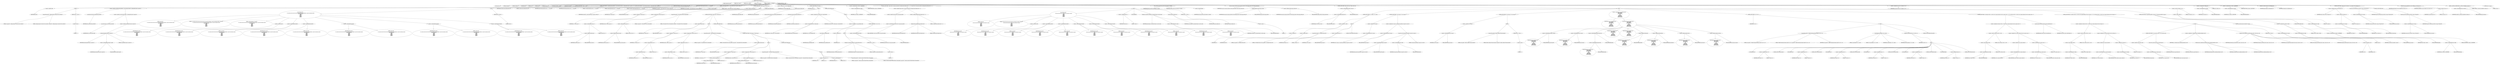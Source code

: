 digraph hostapd_notif_assoc {  
"1000110" [label = "(METHOD,hostapd_notif_assoc)" ]
"1000111" [label = "(PARAM,hostapd_data *hapd)" ]
"1000112" [label = "(PARAM,const u8 *addr)" ]
"1000113" [label = "(PARAM,const u8 *req_ies)" ]
"1000114" [label = "(PARAM,size_t req_ies_len)" ]
"1000115" [label = "(PARAM,int reassoc)" ]
"1000116" [label = "(BLOCK,,)" ]
"1000117" [label = "(LOCAL,reason: u16)" ]
"1000118" [label = "(LOCAL,sta: sta_info *)" ]
"1000119" [label = "(LOCAL,ie: const u8 *)" ]
"1000120" [label = "(LOCAL,ielen: int)" ]
"1000121" [label = "(LOCAL,p: u8 *)" ]
"1000122" [label = "(LOCAL,res: int)" ]
"1000123" [label = "(LOCAL,new_assoc: int)" ]
"1000124" [label = "(LOCAL,elems: ieee802_11_elems)" ]
"1000125" [label = "(LOCAL,buf: u8 [ 1064 ])" ]
"1000126" [label = "(CONTROL_STRUCTURE,if ( !addr ),if ( !addr ))" ]
"1000127" [label = "(<operator>.logicalNot,!addr)" ]
"1000128" [label = "(IDENTIFIER,addr,!addr)" ]
"1000129" [label = "(BLOCK,,)" ]
"1000130" [label = "(wpa_printf,wpa_printf(2, \"hostapd_notif_assoc: Skip event with no address\"))" ]
"1000131" [label = "(LITERAL,2,wpa_printf(2, \"hostapd_notif_assoc: Skip event with no address\"))" ]
"1000132" [label = "(LITERAL,\"hostapd_notif_assoc: Skip event with no address\",wpa_printf(2, \"hostapd_notif_assoc: Skip event with no address\"))" ]
"1000133" [label = "(RETURN,return -1;,return -1;)" ]
"1000134" [label = "(<operator>.minus,-1)" ]
"1000135" [label = "(LITERAL,1,-1)" ]
"1000136" [label = "(CONTROL_STRUCTURE,if ( is_multicast_ether_addr(addr) || is_zero_ether_addr_0(addr) || !memcmp(addr, hapd->own_addr, 6u) ),if ( is_multicast_ether_addr(addr) || is_zero_ether_addr_0(addr) || !memcmp(addr, hapd->own_addr, 6u) ))" ]
"1000137" [label = "(<operator>.logicalOr,is_multicast_ether_addr(addr) || is_zero_ether_addr_0(addr) || !memcmp(addr, hapd->own_addr, 6u))" ]
"1000138" [label = "(is_multicast_ether_addr,is_multicast_ether_addr(addr))" ]
"1000139" [label = "(IDENTIFIER,addr,is_multicast_ether_addr(addr))" ]
"1000140" [label = "(<operator>.logicalOr,is_zero_ether_addr_0(addr) || !memcmp(addr, hapd->own_addr, 6u))" ]
"1000141" [label = "(is_zero_ether_addr_0,is_zero_ether_addr_0(addr))" ]
"1000142" [label = "(IDENTIFIER,addr,is_zero_ether_addr_0(addr))" ]
"1000143" [label = "(<operator>.logicalNot,!memcmp(addr, hapd->own_addr, 6u))" ]
"1000144" [label = "(memcmp,memcmp(addr, hapd->own_addr, 6u))" ]
"1000145" [label = "(IDENTIFIER,addr,memcmp(addr, hapd->own_addr, 6u))" ]
"1000146" [label = "(<operator>.indirectFieldAccess,hapd->own_addr)" ]
"1000147" [label = "(IDENTIFIER,hapd,memcmp(addr, hapd->own_addr, 6u))" ]
"1000148" [label = "(FIELD_IDENTIFIER,own_addr,own_addr)" ]
"1000149" [label = "(LITERAL,6u,memcmp(addr, hapd->own_addr, 6u))" ]
"1000150" [label = "(BLOCK,,)" ]
"1000151" [label = "(wpa_printf,wpa_printf(\n      2,\n      \"%s: Invalid SA=%02x:%02x:%02x:%02x:%02x:%02x in received indication - ignore this indication silently\",\n      \"hostapd_notif_assoc\",\n      *addr,\n      addr[1],\n      addr[2],\n      addr[3],\n      addr[4],\n      addr[5]))" ]
"1000152" [label = "(LITERAL,2,wpa_printf(\n      2,\n      \"%s: Invalid SA=%02x:%02x:%02x:%02x:%02x:%02x in received indication - ignore this indication silently\",\n      \"hostapd_notif_assoc\",\n      *addr,\n      addr[1],\n      addr[2],\n      addr[3],\n      addr[4],\n      addr[5]))" ]
"1000153" [label = "(LITERAL,\"%s: Invalid SA=%02x:%02x:%02x:%02x:%02x:%02x in received indication - ignore this indication silently\",wpa_printf(\n      2,\n      \"%s: Invalid SA=%02x:%02x:%02x:%02x:%02x:%02x in received indication - ignore this indication silently\",\n      \"hostapd_notif_assoc\",\n      *addr,\n      addr[1],\n      addr[2],\n      addr[3],\n      addr[4],\n      addr[5]))" ]
"1000154" [label = "(LITERAL,\"hostapd_notif_assoc\",wpa_printf(\n      2,\n      \"%s: Invalid SA=%02x:%02x:%02x:%02x:%02x:%02x in received indication - ignore this indication silently\",\n      \"hostapd_notif_assoc\",\n      *addr,\n      addr[1],\n      addr[2],\n      addr[3],\n      addr[4],\n      addr[5]))" ]
"1000155" [label = "(<operator>.indirection,*addr)" ]
"1000156" [label = "(IDENTIFIER,addr,wpa_printf(\n      2,\n      \"%s: Invalid SA=%02x:%02x:%02x:%02x:%02x:%02x in received indication - ignore this indication silently\",\n      \"hostapd_notif_assoc\",\n      *addr,\n      addr[1],\n      addr[2],\n      addr[3],\n      addr[4],\n      addr[5]))" ]
"1000157" [label = "(<operator>.indirectIndexAccess,addr[1])" ]
"1000158" [label = "(IDENTIFIER,addr,wpa_printf(\n      2,\n      \"%s: Invalid SA=%02x:%02x:%02x:%02x:%02x:%02x in received indication - ignore this indication silently\",\n      \"hostapd_notif_assoc\",\n      *addr,\n      addr[1],\n      addr[2],\n      addr[3],\n      addr[4],\n      addr[5]))" ]
"1000159" [label = "(LITERAL,1,wpa_printf(\n      2,\n      \"%s: Invalid SA=%02x:%02x:%02x:%02x:%02x:%02x in received indication - ignore this indication silently\",\n      \"hostapd_notif_assoc\",\n      *addr,\n      addr[1],\n      addr[2],\n      addr[3],\n      addr[4],\n      addr[5]))" ]
"1000160" [label = "(<operator>.indirectIndexAccess,addr[2])" ]
"1000161" [label = "(IDENTIFIER,addr,wpa_printf(\n      2,\n      \"%s: Invalid SA=%02x:%02x:%02x:%02x:%02x:%02x in received indication - ignore this indication silently\",\n      \"hostapd_notif_assoc\",\n      *addr,\n      addr[1],\n      addr[2],\n      addr[3],\n      addr[4],\n      addr[5]))" ]
"1000162" [label = "(LITERAL,2,wpa_printf(\n      2,\n      \"%s: Invalid SA=%02x:%02x:%02x:%02x:%02x:%02x in received indication - ignore this indication silently\",\n      \"hostapd_notif_assoc\",\n      *addr,\n      addr[1],\n      addr[2],\n      addr[3],\n      addr[4],\n      addr[5]))" ]
"1000163" [label = "(<operator>.indirectIndexAccess,addr[3])" ]
"1000164" [label = "(IDENTIFIER,addr,wpa_printf(\n      2,\n      \"%s: Invalid SA=%02x:%02x:%02x:%02x:%02x:%02x in received indication - ignore this indication silently\",\n      \"hostapd_notif_assoc\",\n      *addr,\n      addr[1],\n      addr[2],\n      addr[3],\n      addr[4],\n      addr[5]))" ]
"1000165" [label = "(LITERAL,3,wpa_printf(\n      2,\n      \"%s: Invalid SA=%02x:%02x:%02x:%02x:%02x:%02x in received indication - ignore this indication silently\",\n      \"hostapd_notif_assoc\",\n      *addr,\n      addr[1],\n      addr[2],\n      addr[3],\n      addr[4],\n      addr[5]))" ]
"1000166" [label = "(<operator>.indirectIndexAccess,addr[4])" ]
"1000167" [label = "(IDENTIFIER,addr,wpa_printf(\n      2,\n      \"%s: Invalid SA=%02x:%02x:%02x:%02x:%02x:%02x in received indication - ignore this indication silently\",\n      \"hostapd_notif_assoc\",\n      *addr,\n      addr[1],\n      addr[2],\n      addr[3],\n      addr[4],\n      addr[5]))" ]
"1000168" [label = "(LITERAL,4,wpa_printf(\n      2,\n      \"%s: Invalid SA=%02x:%02x:%02x:%02x:%02x:%02x in received indication - ignore this indication silently\",\n      \"hostapd_notif_assoc\",\n      *addr,\n      addr[1],\n      addr[2],\n      addr[3],\n      addr[4],\n      addr[5]))" ]
"1000169" [label = "(<operator>.indirectIndexAccess,addr[5])" ]
"1000170" [label = "(IDENTIFIER,addr,wpa_printf(\n      2,\n      \"%s: Invalid SA=%02x:%02x:%02x:%02x:%02x:%02x in received indication - ignore this indication silently\",\n      \"hostapd_notif_assoc\",\n      *addr,\n      addr[1],\n      addr[2],\n      addr[3],\n      addr[4],\n      addr[5]))" ]
"1000171" [label = "(LITERAL,5,wpa_printf(\n      2,\n      \"%s: Invalid SA=%02x:%02x:%02x:%02x:%02x:%02x in received indication - ignore this indication silently\",\n      \"hostapd_notif_assoc\",\n      *addr,\n      addr[1],\n      addr[2],\n      addr[3],\n      addr[4],\n      addr[5]))" ]
"1000172" [label = "(RETURN,return 0;,return 0;)" ]
"1000173" [label = "(LITERAL,0,return 0;)" ]
"1000174" [label = "(random_add_randomness,random_add_randomness(addr, 6u))" ]
"1000175" [label = "(IDENTIFIER,addr,random_add_randomness(addr, 6u))" ]
"1000176" [label = "(LITERAL,6u,random_add_randomness(addr, 6u))" ]
"1000177" [label = "(hostapd_logger,hostapd_logger(hapd, addr, 1u, 2, \"associated\"))" ]
"1000178" [label = "(IDENTIFIER,hapd,hostapd_logger(hapd, addr, 1u, 2, \"associated\"))" ]
"1000179" [label = "(IDENTIFIER,addr,hostapd_logger(hapd, addr, 1u, 2, \"associated\"))" ]
"1000180" [label = "(LITERAL,1u,hostapd_logger(hapd, addr, 1u, 2, \"associated\"))" ]
"1000181" [label = "(LITERAL,2,hostapd_logger(hapd, addr, 1u, 2, \"associated\"))" ]
"1000182" [label = "(LITERAL,\"associated\",hostapd_logger(hapd, addr, 1u, 2, \"associated\"))" ]
"1000183" [label = "(ieee802_11_parse_elems,ieee802_11_parse_elems(req_ies, req_ies_len, &elems, 0))" ]
"1000184" [label = "(IDENTIFIER,req_ies,ieee802_11_parse_elems(req_ies, req_ies_len, &elems, 0))" ]
"1000185" [label = "(IDENTIFIER,req_ies_len,ieee802_11_parse_elems(req_ies, req_ies_len, &elems, 0))" ]
"1000186" [label = "(<operator>.addressOf,&elems)" ]
"1000187" [label = "(IDENTIFIER,elems,ieee802_11_parse_elems(req_ies, req_ies_len, &elems, 0))" ]
"1000188" [label = "(LITERAL,0,ieee802_11_parse_elems(req_ies, req_ies_len, &elems, 0))" ]
"1000189" [label = "(CONTROL_STRUCTURE,if ( elems.wps_ie ),if ( elems.wps_ie ))" ]
"1000190" [label = "(<operator>.fieldAccess,elems.wps_ie)" ]
"1000191" [label = "(IDENTIFIER,elems,if ( elems.wps_ie ))" ]
"1000192" [label = "(FIELD_IDENTIFIER,wps_ie,wps_ie)" ]
"1000193" [label = "(BLOCK,,)" ]
"1000194" [label = "(<operator>.assignment,ie = elems.wps_ie - 2)" ]
"1000195" [label = "(IDENTIFIER,ie,ie = elems.wps_ie - 2)" ]
"1000196" [label = "(<operator>.subtraction,elems.wps_ie - 2)" ]
"1000197" [label = "(<operator>.fieldAccess,elems.wps_ie)" ]
"1000198" [label = "(IDENTIFIER,elems,elems.wps_ie - 2)" ]
"1000199" [label = "(FIELD_IDENTIFIER,wps_ie,wps_ie)" ]
"1000200" [label = "(LITERAL,2,elems.wps_ie - 2)" ]
"1000201" [label = "(<operator>.assignment,ielen = elems.wps_ie_len + 2)" ]
"1000202" [label = "(IDENTIFIER,ielen,ielen = elems.wps_ie_len + 2)" ]
"1000203" [label = "(<operator>.addition,elems.wps_ie_len + 2)" ]
"1000204" [label = "(<operator>.fieldAccess,elems.wps_ie_len)" ]
"1000205" [label = "(IDENTIFIER,elems,elems.wps_ie_len + 2)" ]
"1000206" [label = "(FIELD_IDENTIFIER,wps_ie_len,wps_ie_len)" ]
"1000207" [label = "(LITERAL,2,elems.wps_ie_len + 2)" ]
"1000208" [label = "(wpa_printf,wpa_printf(2, \"STA included WPS IE in (Re)AssocReq\"))" ]
"1000209" [label = "(LITERAL,2,wpa_printf(2, \"STA included WPS IE in (Re)AssocReq\"))" ]
"1000210" [label = "(LITERAL,\"STA included WPS IE in (Re)AssocReq\",wpa_printf(2, \"STA included WPS IE in (Re)AssocReq\"))" ]
"1000211" [label = "(CONTROL_STRUCTURE,else,else)" ]
"1000212" [label = "(CONTROL_STRUCTURE,if ( elems.rsn_ie ),if ( elems.rsn_ie ))" ]
"1000213" [label = "(<operator>.fieldAccess,elems.rsn_ie)" ]
"1000214" [label = "(IDENTIFIER,elems,if ( elems.rsn_ie ))" ]
"1000215" [label = "(FIELD_IDENTIFIER,rsn_ie,rsn_ie)" ]
"1000216" [label = "(BLOCK,,)" ]
"1000217" [label = "(<operator>.assignment,ie = elems.rsn_ie - 2)" ]
"1000218" [label = "(IDENTIFIER,ie,ie = elems.rsn_ie - 2)" ]
"1000219" [label = "(<operator>.subtraction,elems.rsn_ie - 2)" ]
"1000220" [label = "(<operator>.fieldAccess,elems.rsn_ie)" ]
"1000221" [label = "(IDENTIFIER,elems,elems.rsn_ie - 2)" ]
"1000222" [label = "(FIELD_IDENTIFIER,rsn_ie,rsn_ie)" ]
"1000223" [label = "(LITERAL,2,elems.rsn_ie - 2)" ]
"1000224" [label = "(<operator>.assignment,ielen = elems.rsn_ie_len + 2)" ]
"1000225" [label = "(IDENTIFIER,ielen,ielen = elems.rsn_ie_len + 2)" ]
"1000226" [label = "(<operator>.addition,elems.rsn_ie_len + 2)" ]
"1000227" [label = "(<operator>.fieldAccess,elems.rsn_ie_len)" ]
"1000228" [label = "(IDENTIFIER,elems,elems.rsn_ie_len + 2)" ]
"1000229" [label = "(FIELD_IDENTIFIER,rsn_ie_len,rsn_ie_len)" ]
"1000230" [label = "(LITERAL,2,elems.rsn_ie_len + 2)" ]
"1000231" [label = "(wpa_printf,wpa_printf(2, \"STA included RSN IE in (Re)AssocReq\"))" ]
"1000232" [label = "(LITERAL,2,wpa_printf(2, \"STA included RSN IE in (Re)AssocReq\"))" ]
"1000233" [label = "(LITERAL,\"STA included RSN IE in (Re)AssocReq\",wpa_printf(2, \"STA included RSN IE in (Re)AssocReq\"))" ]
"1000234" [label = "(CONTROL_STRUCTURE,else,else)" ]
"1000235" [label = "(CONTROL_STRUCTURE,if ( elems.wpa_ie ),if ( elems.wpa_ie ))" ]
"1000236" [label = "(<operator>.fieldAccess,elems.wpa_ie)" ]
"1000237" [label = "(IDENTIFIER,elems,if ( elems.wpa_ie ))" ]
"1000238" [label = "(FIELD_IDENTIFIER,wpa_ie,wpa_ie)" ]
"1000239" [label = "(BLOCK,,)" ]
"1000240" [label = "(<operator>.assignment,ie = elems.wpa_ie - 2)" ]
"1000241" [label = "(IDENTIFIER,ie,ie = elems.wpa_ie - 2)" ]
"1000242" [label = "(<operator>.subtraction,elems.wpa_ie - 2)" ]
"1000243" [label = "(<operator>.fieldAccess,elems.wpa_ie)" ]
"1000244" [label = "(IDENTIFIER,elems,elems.wpa_ie - 2)" ]
"1000245" [label = "(FIELD_IDENTIFIER,wpa_ie,wpa_ie)" ]
"1000246" [label = "(LITERAL,2,elems.wpa_ie - 2)" ]
"1000247" [label = "(<operator>.assignment,ielen = elems.wpa_ie_len + 2)" ]
"1000248" [label = "(IDENTIFIER,ielen,ielen = elems.wpa_ie_len + 2)" ]
"1000249" [label = "(<operator>.addition,elems.wpa_ie_len + 2)" ]
"1000250" [label = "(<operator>.fieldAccess,elems.wpa_ie_len)" ]
"1000251" [label = "(IDENTIFIER,elems,elems.wpa_ie_len + 2)" ]
"1000252" [label = "(FIELD_IDENTIFIER,wpa_ie_len,wpa_ie_len)" ]
"1000253" [label = "(LITERAL,2,elems.wpa_ie_len + 2)" ]
"1000254" [label = "(wpa_printf,wpa_printf(2, \"STA included WPA IE in (Re)AssocReq\"))" ]
"1000255" [label = "(LITERAL,2,wpa_printf(2, \"STA included WPA IE in (Re)AssocReq\"))" ]
"1000256" [label = "(LITERAL,\"STA included WPA IE in (Re)AssocReq\",wpa_printf(2, \"STA included WPA IE in (Re)AssocReq\"))" ]
"1000257" [label = "(CONTROL_STRUCTURE,else,else)" ]
"1000258" [label = "(BLOCK,,)" ]
"1000259" [label = "(<operator>.assignment,ie = 0)" ]
"1000260" [label = "(IDENTIFIER,ie,ie = 0)" ]
"1000261" [label = "(LITERAL,0,ie = 0)" ]
"1000262" [label = "(<operator>.assignment,ielen = 0)" ]
"1000263" [label = "(IDENTIFIER,ielen,ielen = 0)" ]
"1000264" [label = "(LITERAL,0,ielen = 0)" ]
"1000265" [label = "(wpa_printf,wpa_printf(2, \"STA did not include WPS/RSN/WPA IE in (Re)AssocReq\"))" ]
"1000266" [label = "(LITERAL,2,wpa_printf(2, \"STA did not include WPS/RSN/WPA IE in (Re)AssocReq\"))" ]
"1000267" [label = "(LITERAL,\"STA did not include WPS/RSN/WPA IE in (Re)AssocReq\",wpa_printf(2, \"STA did not include WPS/RSN/WPA IE in (Re)AssocReq\"))" ]
"1000268" [label = "(<operator>.assignment,sta = ap_get_sta(hapd, addr))" ]
"1000269" [label = "(IDENTIFIER,sta,sta = ap_get_sta(hapd, addr))" ]
"1000270" [label = "(ap_get_sta,ap_get_sta(hapd, addr))" ]
"1000271" [label = "(IDENTIFIER,hapd,ap_get_sta(hapd, addr))" ]
"1000272" [label = "(IDENTIFIER,addr,ap_get_sta(hapd, addr))" ]
"1000273" [label = "(CONTROL_STRUCTURE,if ( sta ),if ( sta ))" ]
"1000274" [label = "(IDENTIFIER,sta,if ( sta ))" ]
"1000275" [label = "(BLOCK,,)" ]
"1000276" [label = "(ap_sta_no_session_timeout,ap_sta_no_session_timeout(hapd, sta))" ]
"1000277" [label = "(IDENTIFIER,hapd,ap_sta_no_session_timeout(hapd, sta))" ]
"1000278" [label = "(IDENTIFIER,sta,ap_sta_no_session_timeout(hapd, sta))" ]
"1000279" [label = "(accounting_sta_stop,accounting_sta_stop(hapd, sta))" ]
"1000280" [label = "(IDENTIFIER,hapd,accounting_sta_stop(hapd, sta))" ]
"1000281" [label = "(IDENTIFIER,sta,accounting_sta_stop(hapd, sta))" ]
"1000282" [label = "(<operator>.assignment,sta->timeout_next = STA_NULLFUNC)" ]
"1000283" [label = "(<operator>.indirectFieldAccess,sta->timeout_next)" ]
"1000284" [label = "(IDENTIFIER,sta,sta->timeout_next = STA_NULLFUNC)" ]
"1000285" [label = "(FIELD_IDENTIFIER,timeout_next,timeout_next)" ]
"1000286" [label = "(IDENTIFIER,STA_NULLFUNC,sta->timeout_next = STA_NULLFUNC)" ]
"1000287" [label = "(CONTROL_STRUCTURE,else,else)" ]
"1000288" [label = "(BLOCK,,)" ]
"1000289" [label = "(<operator>.assignment,sta = ap_sta_add(hapd, addr))" ]
"1000290" [label = "(IDENTIFIER,sta,sta = ap_sta_add(hapd, addr))" ]
"1000291" [label = "(ap_sta_add,ap_sta_add(hapd, addr))" ]
"1000292" [label = "(IDENTIFIER,hapd,ap_sta_add(hapd, addr))" ]
"1000293" [label = "(IDENTIFIER,addr,ap_sta_add(hapd, addr))" ]
"1000294" [label = "(CONTROL_STRUCTURE,if ( !sta ),if ( !sta ))" ]
"1000295" [label = "(<operator>.logicalNot,!sta)" ]
"1000296" [label = "(IDENTIFIER,sta,!sta)" ]
"1000297" [label = "(BLOCK,,)" ]
"1000298" [label = "(hostapd_drv_sta_disassoc,hostapd_drv_sta_disassoc(hapd, addr, 5))" ]
"1000299" [label = "(IDENTIFIER,hapd,hostapd_drv_sta_disassoc(hapd, addr, 5))" ]
"1000300" [label = "(IDENTIFIER,addr,hostapd_drv_sta_disassoc(hapd, addr, 5))" ]
"1000301" [label = "(LITERAL,5,hostapd_drv_sta_disassoc(hapd, addr, 5))" ]
"1000302" [label = "(RETURN,return -1;,return -1;)" ]
"1000303" [label = "(<operator>.minus,-1)" ]
"1000304" [label = "(LITERAL,1,-1)" ]
"1000305" [label = "(<operators>.assignmentAnd,sta->flags &= 0xFFFECFFF)" ]
"1000306" [label = "(<operator>.indirectFieldAccess,sta->flags)" ]
"1000307" [label = "(IDENTIFIER,sta,sta->flags &= 0xFFFECFFF)" ]
"1000308" [label = "(FIELD_IDENTIFIER,flags,flags)" ]
"1000309" [label = "(LITERAL,0xFFFECFFF,sta->flags &= 0xFFFECFFF)" ]
"1000310" [label = "(CONTROL_STRUCTURE,if ( !hapd->iface->drv_max_acl_mac_addrs && hostapd_check_acl(hapd, addr, 0) != 1 ),if ( !hapd->iface->drv_max_acl_mac_addrs && hostapd_check_acl(hapd, addr, 0) != 1 ))" ]
"1000311" [label = "(<operator>.logicalAnd,!hapd->iface->drv_max_acl_mac_addrs && hostapd_check_acl(hapd, addr, 0) != 1)" ]
"1000312" [label = "(<operator>.logicalNot,!hapd->iface->drv_max_acl_mac_addrs)" ]
"1000313" [label = "(<operator>.indirectFieldAccess,hapd->iface->drv_max_acl_mac_addrs)" ]
"1000314" [label = "(<operator>.indirectFieldAccess,hapd->iface)" ]
"1000315" [label = "(IDENTIFIER,hapd,!hapd->iface->drv_max_acl_mac_addrs)" ]
"1000316" [label = "(FIELD_IDENTIFIER,iface,iface)" ]
"1000317" [label = "(FIELD_IDENTIFIER,drv_max_acl_mac_addrs,drv_max_acl_mac_addrs)" ]
"1000318" [label = "(<operator>.notEquals,hostapd_check_acl(hapd, addr, 0) != 1)" ]
"1000319" [label = "(hostapd_check_acl,hostapd_check_acl(hapd, addr, 0))" ]
"1000320" [label = "(IDENTIFIER,hapd,hostapd_check_acl(hapd, addr, 0))" ]
"1000321" [label = "(IDENTIFIER,addr,hostapd_check_acl(hapd, addr, 0))" ]
"1000322" [label = "(LITERAL,0,hostapd_check_acl(hapd, addr, 0))" ]
"1000323" [label = "(LITERAL,1,hostapd_check_acl(hapd, addr, 0) != 1)" ]
"1000324" [label = "(BLOCK,,)" ]
"1000325" [label = "(wpa_printf,wpa_printf(\n      3,\n      \"STA %02x:%02x:%02x:%02x:%02x:%02x not allowed to connect\",\n      *addr,\n      addr[1],\n      addr[2],\n      addr[3],\n      addr[4],\n      addr[5]))" ]
"1000326" [label = "(LITERAL,3,wpa_printf(\n      3,\n      \"STA %02x:%02x:%02x:%02x:%02x:%02x not allowed to connect\",\n      *addr,\n      addr[1],\n      addr[2],\n      addr[3],\n      addr[4],\n      addr[5]))" ]
"1000327" [label = "(LITERAL,\"STA %02x:%02x:%02x:%02x:%02x:%02x not allowed to connect\",wpa_printf(\n      3,\n      \"STA %02x:%02x:%02x:%02x:%02x:%02x not allowed to connect\",\n      *addr,\n      addr[1],\n      addr[2],\n      addr[3],\n      addr[4],\n      addr[5]))" ]
"1000328" [label = "(<operator>.indirection,*addr)" ]
"1000329" [label = "(IDENTIFIER,addr,wpa_printf(\n      3,\n      \"STA %02x:%02x:%02x:%02x:%02x:%02x not allowed to connect\",\n      *addr,\n      addr[1],\n      addr[2],\n      addr[3],\n      addr[4],\n      addr[5]))" ]
"1000330" [label = "(<operator>.indirectIndexAccess,addr[1])" ]
"1000331" [label = "(IDENTIFIER,addr,wpa_printf(\n      3,\n      \"STA %02x:%02x:%02x:%02x:%02x:%02x not allowed to connect\",\n      *addr,\n      addr[1],\n      addr[2],\n      addr[3],\n      addr[4],\n      addr[5]))" ]
"1000332" [label = "(LITERAL,1,wpa_printf(\n      3,\n      \"STA %02x:%02x:%02x:%02x:%02x:%02x not allowed to connect\",\n      *addr,\n      addr[1],\n      addr[2],\n      addr[3],\n      addr[4],\n      addr[5]))" ]
"1000333" [label = "(<operator>.indirectIndexAccess,addr[2])" ]
"1000334" [label = "(IDENTIFIER,addr,wpa_printf(\n      3,\n      \"STA %02x:%02x:%02x:%02x:%02x:%02x not allowed to connect\",\n      *addr,\n      addr[1],\n      addr[2],\n      addr[3],\n      addr[4],\n      addr[5]))" ]
"1000335" [label = "(LITERAL,2,wpa_printf(\n      3,\n      \"STA %02x:%02x:%02x:%02x:%02x:%02x not allowed to connect\",\n      *addr,\n      addr[1],\n      addr[2],\n      addr[3],\n      addr[4],\n      addr[5]))" ]
"1000336" [label = "(<operator>.indirectIndexAccess,addr[3])" ]
"1000337" [label = "(IDENTIFIER,addr,wpa_printf(\n      3,\n      \"STA %02x:%02x:%02x:%02x:%02x:%02x not allowed to connect\",\n      *addr,\n      addr[1],\n      addr[2],\n      addr[3],\n      addr[4],\n      addr[5]))" ]
"1000338" [label = "(LITERAL,3,wpa_printf(\n      3,\n      \"STA %02x:%02x:%02x:%02x:%02x:%02x not allowed to connect\",\n      *addr,\n      addr[1],\n      addr[2],\n      addr[3],\n      addr[4],\n      addr[5]))" ]
"1000339" [label = "(<operator>.indirectIndexAccess,addr[4])" ]
"1000340" [label = "(IDENTIFIER,addr,wpa_printf(\n      3,\n      \"STA %02x:%02x:%02x:%02x:%02x:%02x not allowed to connect\",\n      *addr,\n      addr[1],\n      addr[2],\n      addr[3],\n      addr[4],\n      addr[5]))" ]
"1000341" [label = "(LITERAL,4,wpa_printf(\n      3,\n      \"STA %02x:%02x:%02x:%02x:%02x:%02x not allowed to connect\",\n      *addr,\n      addr[1],\n      addr[2],\n      addr[3],\n      addr[4],\n      addr[5]))" ]
"1000342" [label = "(<operator>.indirectIndexAccess,addr[5])" ]
"1000343" [label = "(IDENTIFIER,addr,wpa_printf(\n      3,\n      \"STA %02x:%02x:%02x:%02x:%02x:%02x not allowed to connect\",\n      *addr,\n      addr[1],\n      addr[2],\n      addr[3],\n      addr[4],\n      addr[5]))" ]
"1000344" [label = "(LITERAL,5,wpa_printf(\n      3,\n      \"STA %02x:%02x:%02x:%02x:%02x:%02x not allowed to connect\",\n      *addr,\n      addr[1],\n      addr[2],\n      addr[3],\n      addr[4],\n      addr[5]))" ]
"1000345" [label = "(<operator>.assignment,reason = 1)" ]
"1000346" [label = "(IDENTIFIER,reason,reason = 1)" ]
"1000347" [label = "(LITERAL,1,reason = 1)" ]
"1000348" [label = "(JUMP_TARGET,fail)" ]
"1000349" [label = "(hostapd_drv_sta_disassoc,hostapd_drv_sta_disassoc(hapd, sta->addr, reason))" ]
"1000350" [label = "(IDENTIFIER,hapd,hostapd_drv_sta_disassoc(hapd, sta->addr, reason))" ]
"1000351" [label = "(<operator>.indirectFieldAccess,sta->addr)" ]
"1000352" [label = "(IDENTIFIER,sta,hostapd_drv_sta_disassoc(hapd, sta->addr, reason))" ]
"1000353" [label = "(FIELD_IDENTIFIER,addr,addr)" ]
"1000354" [label = "(IDENTIFIER,reason,hostapd_drv_sta_disassoc(hapd, sta->addr, reason))" ]
"1000355" [label = "(ap_free_sta,ap_free_sta(hapd, sta))" ]
"1000356" [label = "(IDENTIFIER,hapd,ap_free_sta(hapd, sta))" ]
"1000357" [label = "(IDENTIFIER,sta,ap_free_sta(hapd, sta))" ]
"1000358" [label = "(RETURN,return -1;,return -1;)" ]
"1000359" [label = "(<operator>.minus,-1)" ]
"1000360" [label = "(LITERAL,1,-1)" ]
"1000361" [label = "(mbo_ap_check_sta_assoc,mbo_ap_check_sta_assoc(hapd, sta, &elems))" ]
"1000362" [label = "(IDENTIFIER,hapd,mbo_ap_check_sta_assoc(hapd, sta, &elems))" ]
"1000363" [label = "(IDENTIFIER,sta,mbo_ap_check_sta_assoc(hapd, sta, &elems))" ]
"1000364" [label = "(<operator>.addressOf,&elems)" ]
"1000365" [label = "(IDENTIFIER,elems,mbo_ap_check_sta_assoc(hapd, sta, &elems))" ]
"1000366" [label = "(ap_copy_sta_supp_op_classes,ap_copy_sta_supp_op_classes(sta, elems.supp_op_classes, elems.supp_op_classes_len))" ]
"1000367" [label = "(IDENTIFIER,sta,ap_copy_sta_supp_op_classes(sta, elems.supp_op_classes, elems.supp_op_classes_len))" ]
"1000368" [label = "(<operator>.fieldAccess,elems.supp_op_classes)" ]
"1000369" [label = "(IDENTIFIER,elems,ap_copy_sta_supp_op_classes(sta, elems.supp_op_classes, elems.supp_op_classes_len))" ]
"1000370" [label = "(FIELD_IDENTIFIER,supp_op_classes,supp_op_classes)" ]
"1000371" [label = "(<operator>.fieldAccess,elems.supp_op_classes_len)" ]
"1000372" [label = "(IDENTIFIER,elems,ap_copy_sta_supp_op_classes(sta, elems.supp_op_classes, elems.supp_op_classes_len))" ]
"1000373" [label = "(FIELD_IDENTIFIER,supp_op_classes_len,supp_op_classes_len)" ]
"1000374" [label = "(CONTROL_STRUCTURE,if ( hapd->conf->wpa ),if ( hapd->conf->wpa ))" ]
"1000375" [label = "(<operator>.indirectFieldAccess,hapd->conf->wpa)" ]
"1000376" [label = "(<operator>.indirectFieldAccess,hapd->conf)" ]
"1000377" [label = "(IDENTIFIER,hapd,if ( hapd->conf->wpa ))" ]
"1000378" [label = "(FIELD_IDENTIFIER,conf,conf)" ]
"1000379" [label = "(FIELD_IDENTIFIER,wpa,wpa)" ]
"1000380" [label = "(BLOCK,,)" ]
"1000381" [label = "(CONTROL_STRUCTURE,if ( !ie || !ielen ),if ( !ie || !ielen ))" ]
"1000382" [label = "(<operator>.logicalOr,!ie || !ielen)" ]
"1000383" [label = "(<operator>.logicalNot,!ie)" ]
"1000384" [label = "(IDENTIFIER,ie,!ie)" ]
"1000385" [label = "(<operator>.logicalNot,!ielen)" ]
"1000386" [label = "(IDENTIFIER,ielen,!ielen)" ]
"1000387" [label = "(BLOCK,,)" ]
"1000388" [label = "(wpa_printf,wpa_printf(2, \"No WPA/RSN IE from STA\"))" ]
"1000389" [label = "(LITERAL,2,wpa_printf(2, \"No WPA/RSN IE from STA\"))" ]
"1000390" [label = "(LITERAL,\"No WPA/RSN IE from STA\",wpa_printf(2, \"No WPA/RSN IE from STA\"))" ]
"1000391" [label = "(<operator>.assignment,reason = 13)" ]
"1000392" [label = "(IDENTIFIER,reason,reason = 13)" ]
"1000393" [label = "(LITERAL,13,reason = 13)" ]
"1000394" [label = "(CONTROL_STRUCTURE,goto fail;,goto fail;)" ]
"1000395" [label = "(CONTROL_STRUCTURE,if ( !sta->wpa_sm ),if ( !sta->wpa_sm ))" ]
"1000396" [label = "(<operator>.logicalNot,!sta->wpa_sm)" ]
"1000397" [label = "(<operator>.indirectFieldAccess,sta->wpa_sm)" ]
"1000398" [label = "(IDENTIFIER,sta,!sta->wpa_sm)" ]
"1000399" [label = "(FIELD_IDENTIFIER,wpa_sm,wpa_sm)" ]
"1000400" [label = "(<operator>.assignment,sta->wpa_sm = wpa_auth_sta_init(hapd->wpa_auth, sta->addr, 0))" ]
"1000401" [label = "(<operator>.indirectFieldAccess,sta->wpa_sm)" ]
"1000402" [label = "(IDENTIFIER,sta,sta->wpa_sm = wpa_auth_sta_init(hapd->wpa_auth, sta->addr, 0))" ]
"1000403" [label = "(FIELD_IDENTIFIER,wpa_sm,wpa_sm)" ]
"1000404" [label = "(wpa_auth_sta_init,wpa_auth_sta_init(hapd->wpa_auth, sta->addr, 0))" ]
"1000405" [label = "(<operator>.indirectFieldAccess,hapd->wpa_auth)" ]
"1000406" [label = "(IDENTIFIER,hapd,wpa_auth_sta_init(hapd->wpa_auth, sta->addr, 0))" ]
"1000407" [label = "(FIELD_IDENTIFIER,wpa_auth,wpa_auth)" ]
"1000408" [label = "(<operator>.indirectFieldAccess,sta->addr)" ]
"1000409" [label = "(IDENTIFIER,sta,wpa_auth_sta_init(hapd->wpa_auth, sta->addr, 0))" ]
"1000410" [label = "(FIELD_IDENTIFIER,addr,addr)" ]
"1000411" [label = "(LITERAL,0,wpa_auth_sta_init(hapd->wpa_auth, sta->addr, 0))" ]
"1000412" [label = "(CONTROL_STRUCTURE,if ( !sta->wpa_sm ),if ( !sta->wpa_sm ))" ]
"1000413" [label = "(<operator>.logicalNot,!sta->wpa_sm)" ]
"1000414" [label = "(<operator>.indirectFieldAccess,sta->wpa_sm)" ]
"1000415" [label = "(IDENTIFIER,sta,!sta->wpa_sm)" ]
"1000416" [label = "(FIELD_IDENTIFIER,wpa_sm,wpa_sm)" ]
"1000417" [label = "(BLOCK,,)" ]
"1000418" [label = "(wpa_printf,wpa_printf(5, \"Failed to initialize WPA state machine\"))" ]
"1000419" [label = "(LITERAL,5,wpa_printf(5, \"Failed to initialize WPA state machine\"))" ]
"1000420" [label = "(LITERAL,\"Failed to initialize WPA state machine\",wpa_printf(5, \"Failed to initialize WPA state machine\"))" ]
"1000421" [label = "(RETURN,return -1;,return -1;)" ]
"1000422" [label = "(<operator>.minus,-1)" ]
"1000423" [label = "(LITERAL,1,-1)" ]
"1000424" [label = "(<operator>.assignment,res = wpa_validate_wpa_ie(\n            hapd->wpa_auth,\n            sta->wpa_sm,\n            hapd->iface->freq,\n            ie,\n            ielen,\n            elems.mdie,\n            elems.mdie_len,\n            elems.owe_dh,\n            elems.owe_dh_len))" ]
"1000425" [label = "(IDENTIFIER,res,res = wpa_validate_wpa_ie(\n            hapd->wpa_auth,\n            sta->wpa_sm,\n            hapd->iface->freq,\n            ie,\n            ielen,\n            elems.mdie,\n            elems.mdie_len,\n            elems.owe_dh,\n            elems.owe_dh_len))" ]
"1000426" [label = "(wpa_validate_wpa_ie,wpa_validate_wpa_ie(\n            hapd->wpa_auth,\n            sta->wpa_sm,\n            hapd->iface->freq,\n            ie,\n            ielen,\n            elems.mdie,\n            elems.mdie_len,\n            elems.owe_dh,\n            elems.owe_dh_len))" ]
"1000427" [label = "(<operator>.indirectFieldAccess,hapd->wpa_auth)" ]
"1000428" [label = "(IDENTIFIER,hapd,wpa_validate_wpa_ie(\n            hapd->wpa_auth,\n            sta->wpa_sm,\n            hapd->iface->freq,\n            ie,\n            ielen,\n            elems.mdie,\n            elems.mdie_len,\n            elems.owe_dh,\n            elems.owe_dh_len))" ]
"1000429" [label = "(FIELD_IDENTIFIER,wpa_auth,wpa_auth)" ]
"1000430" [label = "(<operator>.indirectFieldAccess,sta->wpa_sm)" ]
"1000431" [label = "(IDENTIFIER,sta,wpa_validate_wpa_ie(\n            hapd->wpa_auth,\n            sta->wpa_sm,\n            hapd->iface->freq,\n            ie,\n            ielen,\n            elems.mdie,\n            elems.mdie_len,\n            elems.owe_dh,\n            elems.owe_dh_len))" ]
"1000432" [label = "(FIELD_IDENTIFIER,wpa_sm,wpa_sm)" ]
"1000433" [label = "(<operator>.indirectFieldAccess,hapd->iface->freq)" ]
"1000434" [label = "(<operator>.indirectFieldAccess,hapd->iface)" ]
"1000435" [label = "(IDENTIFIER,hapd,wpa_validate_wpa_ie(\n            hapd->wpa_auth,\n            sta->wpa_sm,\n            hapd->iface->freq,\n            ie,\n            ielen,\n            elems.mdie,\n            elems.mdie_len,\n            elems.owe_dh,\n            elems.owe_dh_len))" ]
"1000436" [label = "(FIELD_IDENTIFIER,iface,iface)" ]
"1000437" [label = "(FIELD_IDENTIFIER,freq,freq)" ]
"1000438" [label = "(IDENTIFIER,ie,wpa_validate_wpa_ie(\n            hapd->wpa_auth,\n            sta->wpa_sm,\n            hapd->iface->freq,\n            ie,\n            ielen,\n            elems.mdie,\n            elems.mdie_len,\n            elems.owe_dh,\n            elems.owe_dh_len))" ]
"1000439" [label = "(IDENTIFIER,ielen,wpa_validate_wpa_ie(\n            hapd->wpa_auth,\n            sta->wpa_sm,\n            hapd->iface->freq,\n            ie,\n            ielen,\n            elems.mdie,\n            elems.mdie_len,\n            elems.owe_dh,\n            elems.owe_dh_len))" ]
"1000440" [label = "(<operator>.fieldAccess,elems.mdie)" ]
"1000441" [label = "(IDENTIFIER,elems,wpa_validate_wpa_ie(\n            hapd->wpa_auth,\n            sta->wpa_sm,\n            hapd->iface->freq,\n            ie,\n            ielen,\n            elems.mdie,\n            elems.mdie_len,\n            elems.owe_dh,\n            elems.owe_dh_len))" ]
"1000442" [label = "(FIELD_IDENTIFIER,mdie,mdie)" ]
"1000443" [label = "(<operator>.fieldAccess,elems.mdie_len)" ]
"1000444" [label = "(IDENTIFIER,elems,wpa_validate_wpa_ie(\n            hapd->wpa_auth,\n            sta->wpa_sm,\n            hapd->iface->freq,\n            ie,\n            ielen,\n            elems.mdie,\n            elems.mdie_len,\n            elems.owe_dh,\n            elems.owe_dh_len))" ]
"1000445" [label = "(FIELD_IDENTIFIER,mdie_len,mdie_len)" ]
"1000446" [label = "(<operator>.fieldAccess,elems.owe_dh)" ]
"1000447" [label = "(IDENTIFIER,elems,wpa_validate_wpa_ie(\n            hapd->wpa_auth,\n            sta->wpa_sm,\n            hapd->iface->freq,\n            ie,\n            ielen,\n            elems.mdie,\n            elems.mdie_len,\n            elems.owe_dh,\n            elems.owe_dh_len))" ]
"1000448" [label = "(FIELD_IDENTIFIER,owe_dh,owe_dh)" ]
"1000449" [label = "(<operator>.fieldAccess,elems.owe_dh_len)" ]
"1000450" [label = "(IDENTIFIER,elems,wpa_validate_wpa_ie(\n            hapd->wpa_auth,\n            sta->wpa_sm,\n            hapd->iface->freq,\n            ie,\n            ielen,\n            elems.mdie,\n            elems.mdie_len,\n            elems.owe_dh,\n            elems.owe_dh_len))" ]
"1000451" [label = "(FIELD_IDENTIFIER,owe_dh_len,owe_dh_len)" ]
"1000452" [label = "(CONTROL_STRUCTURE,if ( res ),if ( res ))" ]
"1000453" [label = "(IDENTIFIER,res,if ( res ))" ]
"1000454" [label = "(BLOCK,,)" ]
"1000455" [label = "(wpa_printf,wpa_printf(2, \"WPA/RSN information element rejected? (res %u)\", res))" ]
"1000456" [label = "(LITERAL,2,wpa_printf(2, \"WPA/RSN information element rejected? (res %u)\", res))" ]
"1000457" [label = "(LITERAL,\"WPA/RSN information element rejected? (res %u)\",wpa_printf(2, \"WPA/RSN information element rejected? (res %u)\", res))" ]
"1000458" [label = "(IDENTIFIER,res,wpa_printf(2, \"WPA/RSN information element rejected? (res %u)\", res))" ]
"1000459" [label = "(wpa_hexdump,wpa_hexdump(2, \"IE\", ie, ielen))" ]
"1000460" [label = "(LITERAL,2,wpa_hexdump(2, \"IE\", ie, ielen))" ]
"1000461" [label = "(LITERAL,\"IE\",wpa_hexdump(2, \"IE\", ie, ielen))" ]
"1000462" [label = "(IDENTIFIER,ie,wpa_hexdump(2, \"IE\", ie, ielen))" ]
"1000463" [label = "(IDENTIFIER,ielen,wpa_hexdump(2, \"IE\", ie, ielen))" ]
"1000464" [label = "(CONTROL_STRUCTURE,switch ( res ),switch ( res ))" ]
"1000465" [label = "(IDENTIFIER,res,switch ( res ))" ]
"1000466" [label = "(BLOCK,,)" ]
"1000467" [label = "(JUMP_TARGET,case 2)" ]
"1000468" [label = "(<operator>.assignment,reason = 18)" ]
"1000469" [label = "(IDENTIFIER,reason,reason = 18)" ]
"1000470" [label = "(LITERAL,18,reason = 18)" ]
"1000471" [label = "(CONTROL_STRUCTURE,break;,break;)" ]
"1000472" [label = "(JUMP_TARGET,case 3)" ]
"1000473" [label = "(<operator>.assignment,reason = 19)" ]
"1000474" [label = "(IDENTIFIER,reason,reason = 19)" ]
"1000475" [label = "(LITERAL,19,reason = 19)" ]
"1000476" [label = "(CONTROL_STRUCTURE,break;,break;)" ]
"1000477" [label = "(JUMP_TARGET,case 4)" ]
"1000478" [label = "(<operator>.assignment,reason = 20)" ]
"1000479" [label = "(IDENTIFIER,reason,reason = 20)" ]
"1000480" [label = "(LITERAL,20,reason = 20)" ]
"1000481" [label = "(CONTROL_STRUCTURE,break;,break;)" ]
"1000482" [label = "(JUMP_TARGET,case 7)" ]
"1000483" [label = "(<operator>.assignment,reason = 13)" ]
"1000484" [label = "(IDENTIFIER,reason,reason = 13)" ]
"1000485" [label = "(LITERAL,13,reason = 13)" ]
"1000486" [label = "(CONTROL_STRUCTURE,break;,break;)" ]
"1000487" [label = "(JUMP_TARGET,case 8)" ]
"1000488" [label = "(<operator>.assignment,reason = 24)" ]
"1000489" [label = "(IDENTIFIER,reason,reason = 24)" ]
"1000490" [label = "(LITERAL,24,reason = 24)" ]
"1000491" [label = "(CONTROL_STRUCTURE,break;,break;)" ]
"1000492" [label = "(JUMP_TARGET,default)" ]
"1000493" [label = "(<operator>.assignment,reason = 13)" ]
"1000494" [label = "(IDENTIFIER,reason,reason = 13)" ]
"1000495" [label = "(LITERAL,13,reason = 13)" ]
"1000496" [label = "(CONTROL_STRUCTURE,break;,break;)" ]
"1000497" [label = "(CONTROL_STRUCTURE,goto fail;,goto fail;)" ]
"1000498" [label = "(CONTROL_STRUCTURE,if ( (sta->flags & 0x402) == 1026 && !sta->sa_query_timed_out && sta->sa_query_count > 0 ),if ( (sta->flags & 0x402) == 1026 && !sta->sa_query_timed_out && sta->sa_query_count > 0 ))" ]
"1000499" [label = "(<operator>.logicalAnd,(sta->flags & 0x402) == 1026 && !sta->sa_query_timed_out && sta->sa_query_count > 0)" ]
"1000500" [label = "(<operator>.equals,(sta->flags & 0x402) == 1026)" ]
"1000501" [label = "(<operator>.and,sta->flags & 0x402)" ]
"1000502" [label = "(<operator>.indirectFieldAccess,sta->flags)" ]
"1000503" [label = "(IDENTIFIER,sta,sta->flags & 0x402)" ]
"1000504" [label = "(FIELD_IDENTIFIER,flags,flags)" ]
"1000505" [label = "(LITERAL,0x402,sta->flags & 0x402)" ]
"1000506" [label = "(LITERAL,1026,(sta->flags & 0x402) == 1026)" ]
"1000507" [label = "(<operator>.logicalAnd,!sta->sa_query_timed_out && sta->sa_query_count > 0)" ]
"1000508" [label = "(<operator>.logicalNot,!sta->sa_query_timed_out)" ]
"1000509" [label = "(<operator>.indirectFieldAccess,sta->sa_query_timed_out)" ]
"1000510" [label = "(IDENTIFIER,sta,!sta->sa_query_timed_out)" ]
"1000511" [label = "(FIELD_IDENTIFIER,sa_query_timed_out,sa_query_timed_out)" ]
"1000512" [label = "(<operator>.greaterThan,sta->sa_query_count > 0)" ]
"1000513" [label = "(<operator>.indirectFieldAccess,sta->sa_query_count)" ]
"1000514" [label = "(IDENTIFIER,sta,sta->sa_query_count > 0)" ]
"1000515" [label = "(FIELD_IDENTIFIER,sa_query_count,sa_query_count)" ]
"1000516" [label = "(LITERAL,0,sta->sa_query_count > 0)" ]
"1000517" [label = "(ap_check_sa_query_timeout,ap_check_sa_query_timeout(hapd, sta))" ]
"1000518" [label = "(IDENTIFIER,hapd,ap_check_sa_query_timeout(hapd, sta))" ]
"1000519" [label = "(IDENTIFIER,sta,ap_check_sa_query_timeout(hapd, sta))" ]
"1000520" [label = "(CONTROL_STRUCTURE,if ( (sta->flags & 0x402) == 1026 && !sta->sa_query_timed_out && sta->auth_alg != 2 ),if ( (sta->flags & 0x402) == 1026 && !sta->sa_query_timed_out && sta->auth_alg != 2 ))" ]
"1000521" [label = "(<operator>.logicalAnd,(sta->flags & 0x402) == 1026 && !sta->sa_query_timed_out && sta->auth_alg != 2)" ]
"1000522" [label = "(<operator>.equals,(sta->flags & 0x402) == 1026)" ]
"1000523" [label = "(<operator>.and,sta->flags & 0x402)" ]
"1000524" [label = "(<operator>.indirectFieldAccess,sta->flags)" ]
"1000525" [label = "(IDENTIFIER,sta,sta->flags & 0x402)" ]
"1000526" [label = "(FIELD_IDENTIFIER,flags,flags)" ]
"1000527" [label = "(LITERAL,0x402,sta->flags & 0x402)" ]
"1000528" [label = "(LITERAL,1026,(sta->flags & 0x402) == 1026)" ]
"1000529" [label = "(<operator>.logicalAnd,!sta->sa_query_timed_out && sta->auth_alg != 2)" ]
"1000530" [label = "(<operator>.logicalNot,!sta->sa_query_timed_out)" ]
"1000531" [label = "(<operator>.indirectFieldAccess,sta->sa_query_timed_out)" ]
"1000532" [label = "(IDENTIFIER,sta,!sta->sa_query_timed_out)" ]
"1000533" [label = "(FIELD_IDENTIFIER,sa_query_timed_out,sa_query_timed_out)" ]
"1000534" [label = "(<operator>.notEquals,sta->auth_alg != 2)" ]
"1000535" [label = "(<operator>.indirectFieldAccess,sta->auth_alg)" ]
"1000536" [label = "(IDENTIFIER,sta,sta->auth_alg != 2)" ]
"1000537" [label = "(FIELD_IDENTIFIER,auth_alg,auth_alg)" ]
"1000538" [label = "(LITERAL,2,sta->auth_alg != 2)" ]
"1000539" [label = "(BLOCK,,)" ]
"1000540" [label = "(CONTROL_STRUCTURE,if ( !sta->sa_query_count ),if ( !sta->sa_query_count ))" ]
"1000541" [label = "(<operator>.logicalNot,!sta->sa_query_count)" ]
"1000542" [label = "(<operator>.indirectFieldAccess,sta->sa_query_count)" ]
"1000543" [label = "(IDENTIFIER,sta,!sta->sa_query_count)" ]
"1000544" [label = "(FIELD_IDENTIFIER,sa_query_count,sa_query_count)" ]
"1000545" [label = "(ap_sta_start_sa_query,ap_sta_start_sa_query(hapd, sta))" ]
"1000546" [label = "(IDENTIFIER,hapd,ap_sta_start_sa_query(hapd, sta))" ]
"1000547" [label = "(IDENTIFIER,sta,ap_sta_start_sa_query(hapd, sta))" ]
"1000548" [label = "(<operator>.assignment,p = hostapd_eid_assoc_comeback_time(hapd, sta, buf))" ]
"1000549" [label = "(IDENTIFIER,p,p = hostapd_eid_assoc_comeback_time(hapd, sta, buf))" ]
"1000550" [label = "(hostapd_eid_assoc_comeback_time,hostapd_eid_assoc_comeback_time(hapd, sta, buf))" ]
"1000551" [label = "(IDENTIFIER,hapd,hostapd_eid_assoc_comeback_time(hapd, sta, buf))" ]
"1000552" [label = "(IDENTIFIER,sta,hostapd_eid_assoc_comeback_time(hapd, sta, buf))" ]
"1000553" [label = "(IDENTIFIER,buf,hostapd_eid_assoc_comeback_time(hapd, sta, buf))" ]
"1000554" [label = "(hostapd_sta_assoc,hostapd_sta_assoc(hapd, addr, reassoc, 0x1Eu, buf, p - buf))" ]
"1000555" [label = "(IDENTIFIER,hapd,hostapd_sta_assoc(hapd, addr, reassoc, 0x1Eu, buf, p - buf))" ]
"1000556" [label = "(IDENTIFIER,addr,hostapd_sta_assoc(hapd, addr, reassoc, 0x1Eu, buf, p - buf))" ]
"1000557" [label = "(IDENTIFIER,reassoc,hostapd_sta_assoc(hapd, addr, reassoc, 0x1Eu, buf, p - buf))" ]
"1000558" [label = "(LITERAL,0x1Eu,hostapd_sta_assoc(hapd, addr, reassoc, 0x1Eu, buf, p - buf))" ]
"1000559" [label = "(IDENTIFIER,buf,hostapd_sta_assoc(hapd, addr, reassoc, 0x1Eu, buf, p - buf))" ]
"1000560" [label = "(<operator>.subtraction,p - buf)" ]
"1000561" [label = "(IDENTIFIER,p,p - buf)" ]
"1000562" [label = "(IDENTIFIER,buf,p - buf)" ]
"1000563" [label = "(RETURN,return 0;,return 0;)" ]
"1000564" [label = "(LITERAL,0,return 0;)" ]
"1000565" [label = "(CONTROL_STRUCTURE,if ( wpa_auth_uses_mfp(sta->wpa_sm) ),if ( wpa_auth_uses_mfp(sta->wpa_sm) ))" ]
"1000566" [label = "(wpa_auth_uses_mfp,wpa_auth_uses_mfp(sta->wpa_sm))" ]
"1000567" [label = "(<operator>.indirectFieldAccess,sta->wpa_sm)" ]
"1000568" [label = "(IDENTIFIER,sta,wpa_auth_uses_mfp(sta->wpa_sm))" ]
"1000569" [label = "(FIELD_IDENTIFIER,wpa_sm,wpa_sm)" ]
"1000570" [label = "(<operators>.assignmentOr,sta->flags |= 0x400u)" ]
"1000571" [label = "(<operator>.indirectFieldAccess,sta->flags)" ]
"1000572" [label = "(IDENTIFIER,sta,sta->flags |= 0x400u)" ]
"1000573" [label = "(FIELD_IDENTIFIER,flags,flags)" ]
"1000574" [label = "(LITERAL,0x400u,sta->flags |= 0x400u)" ]
"1000575" [label = "(CONTROL_STRUCTURE,else,else)" ]
"1000576" [label = "(<operators>.assignmentAnd,sta->flags &= 0xFFFFFBFF)" ]
"1000577" [label = "(<operator>.indirectFieldAccess,sta->flags)" ]
"1000578" [label = "(IDENTIFIER,sta,sta->flags &= 0xFFFFFBFF)" ]
"1000579" [label = "(FIELD_IDENTIFIER,flags,flags)" ]
"1000580" [label = "(LITERAL,0xFFFFFBFF,sta->flags &= 0xFFFFFBFF)" ]
"1000581" [label = "(<operator>.assignment,new_assoc = (sta->flags & 2) == 0)" ]
"1000582" [label = "(IDENTIFIER,new_assoc,new_assoc = (sta->flags & 2) == 0)" ]
"1000583" [label = "(<operator>.equals,(sta->flags & 2) == 0)" ]
"1000584" [label = "(<operator>.and,sta->flags & 2)" ]
"1000585" [label = "(<operator>.indirectFieldAccess,sta->flags)" ]
"1000586" [label = "(IDENTIFIER,sta,sta->flags & 2)" ]
"1000587" [label = "(FIELD_IDENTIFIER,flags,flags)" ]
"1000588" [label = "(LITERAL,2,sta->flags & 2)" ]
"1000589" [label = "(LITERAL,0,(sta->flags & 2) == 0)" ]
"1000590" [label = "(<operators>.assignmentOr,sta->flags |= 3u)" ]
"1000591" [label = "(<operator>.indirectFieldAccess,sta->flags)" ]
"1000592" [label = "(IDENTIFIER,sta,sta->flags |= 3u)" ]
"1000593" [label = "(FIELD_IDENTIFIER,flags,flags)" ]
"1000594" [label = "(LITERAL,3u,sta->flags |= 3u)" ]
"1000595" [label = "(<operators>.assignmentAnd,sta->flags &= 0xFFF7FFFF)" ]
"1000596" [label = "(<operator>.indirectFieldAccess,sta->flags)" ]
"1000597" [label = "(IDENTIFIER,sta,sta->flags &= 0xFFF7FFFF)" ]
"1000598" [label = "(FIELD_IDENTIFIER,flags,flags)" ]
"1000599" [label = "(LITERAL,0xFFF7FFFF,sta->flags &= 0xFFF7FFFF)" ]
"1000600" [label = "(hostapd_set_sta_flags,hostapd_set_sta_flags(hapd, sta))" ]
"1000601" [label = "(IDENTIFIER,hapd,hostapd_set_sta_flags(hapd, sta))" ]
"1000602" [label = "(IDENTIFIER,sta,hostapd_set_sta_flags(hapd, sta))" ]
"1000603" [label = "(CONTROL_STRUCTURE,if ( reassoc && sta->auth_alg == 2 ),if ( reassoc && sta->auth_alg == 2 ))" ]
"1000604" [label = "(<operator>.logicalAnd,reassoc && sta->auth_alg == 2)" ]
"1000605" [label = "(IDENTIFIER,reassoc,reassoc && sta->auth_alg == 2)" ]
"1000606" [label = "(<operator>.equals,sta->auth_alg == 2)" ]
"1000607" [label = "(<operator>.indirectFieldAccess,sta->auth_alg)" ]
"1000608" [label = "(IDENTIFIER,sta,sta->auth_alg == 2)" ]
"1000609" [label = "(FIELD_IDENTIFIER,auth_alg,auth_alg)" ]
"1000610" [label = "(LITERAL,2,sta->auth_alg == 2)" ]
"1000611" [label = "(wpa_auth_sm_event,wpa_auth_sm_event(sta->wpa_sm, WPA_ASSOC_FT))" ]
"1000612" [label = "(<operator>.indirectFieldAccess,sta->wpa_sm)" ]
"1000613" [label = "(IDENTIFIER,sta,wpa_auth_sm_event(sta->wpa_sm, WPA_ASSOC_FT))" ]
"1000614" [label = "(FIELD_IDENTIFIER,wpa_sm,wpa_sm)" ]
"1000615" [label = "(IDENTIFIER,WPA_ASSOC_FT,wpa_auth_sm_event(sta->wpa_sm, WPA_ASSOC_FT))" ]
"1000616" [label = "(CONTROL_STRUCTURE,else,else)" ]
"1000617" [label = "(wpa_auth_sm_event,wpa_auth_sm_event(sta->wpa_sm, WPA_ASSOC))" ]
"1000618" [label = "(<operator>.indirectFieldAccess,sta->wpa_sm)" ]
"1000619" [label = "(IDENTIFIER,sta,wpa_auth_sm_event(sta->wpa_sm, WPA_ASSOC))" ]
"1000620" [label = "(FIELD_IDENTIFIER,wpa_sm,wpa_sm)" ]
"1000621" [label = "(IDENTIFIER,WPA_ASSOC,wpa_auth_sm_event(sta->wpa_sm, WPA_ASSOC))" ]
"1000622" [label = "(hostapd_new_assoc_sta,hostapd_new_assoc_sta(hapd, sta, new_assoc == 0))" ]
"1000623" [label = "(IDENTIFIER,hapd,hostapd_new_assoc_sta(hapd, sta, new_assoc == 0))" ]
"1000624" [label = "(IDENTIFIER,sta,hostapd_new_assoc_sta(hapd, sta, new_assoc == 0))" ]
"1000625" [label = "(<operator>.equals,new_assoc == 0)" ]
"1000626" [label = "(IDENTIFIER,new_assoc,new_assoc == 0)" ]
"1000627" [label = "(LITERAL,0,new_assoc == 0)" ]
"1000628" [label = "(ieee802_1x_notify_port_enabled,ieee802_1x_notify_port_enabled(sta->eapol_sm, 1))" ]
"1000629" [label = "(<operator>.indirectFieldAccess,sta->eapol_sm)" ]
"1000630" [label = "(IDENTIFIER,sta,ieee802_1x_notify_port_enabled(sta->eapol_sm, 1))" ]
"1000631" [label = "(FIELD_IDENTIFIER,eapol_sm,eapol_sm)" ]
"1000632" [label = "(LITERAL,1,ieee802_1x_notify_port_enabled(sta->eapol_sm, 1))" ]
"1000633" [label = "(RETURN,return 0;,return 0;)" ]
"1000634" [label = "(LITERAL,0,return 0;)" ]
"1000635" [label = "(METHOD_RETURN,int __cdecl)" ]
  "1000110" -> "1000111" 
  "1000110" -> "1000112" 
  "1000110" -> "1000113" 
  "1000110" -> "1000114" 
  "1000110" -> "1000115" 
  "1000110" -> "1000116" 
  "1000110" -> "1000635" 
  "1000116" -> "1000117" 
  "1000116" -> "1000118" 
  "1000116" -> "1000119" 
  "1000116" -> "1000120" 
  "1000116" -> "1000121" 
  "1000116" -> "1000122" 
  "1000116" -> "1000123" 
  "1000116" -> "1000124" 
  "1000116" -> "1000125" 
  "1000116" -> "1000126" 
  "1000116" -> "1000136" 
  "1000116" -> "1000174" 
  "1000116" -> "1000177" 
  "1000116" -> "1000183" 
  "1000116" -> "1000189" 
  "1000116" -> "1000268" 
  "1000116" -> "1000273" 
  "1000116" -> "1000305" 
  "1000116" -> "1000310" 
  "1000116" -> "1000361" 
  "1000116" -> "1000366" 
  "1000116" -> "1000374" 
  "1000116" -> "1000581" 
  "1000116" -> "1000590" 
  "1000116" -> "1000595" 
  "1000116" -> "1000600" 
  "1000116" -> "1000603" 
  "1000116" -> "1000622" 
  "1000116" -> "1000628" 
  "1000116" -> "1000633" 
  "1000126" -> "1000127" 
  "1000126" -> "1000129" 
  "1000127" -> "1000128" 
  "1000129" -> "1000130" 
  "1000129" -> "1000133" 
  "1000130" -> "1000131" 
  "1000130" -> "1000132" 
  "1000133" -> "1000134" 
  "1000134" -> "1000135" 
  "1000136" -> "1000137" 
  "1000136" -> "1000150" 
  "1000137" -> "1000138" 
  "1000137" -> "1000140" 
  "1000138" -> "1000139" 
  "1000140" -> "1000141" 
  "1000140" -> "1000143" 
  "1000141" -> "1000142" 
  "1000143" -> "1000144" 
  "1000144" -> "1000145" 
  "1000144" -> "1000146" 
  "1000144" -> "1000149" 
  "1000146" -> "1000147" 
  "1000146" -> "1000148" 
  "1000150" -> "1000151" 
  "1000150" -> "1000172" 
  "1000151" -> "1000152" 
  "1000151" -> "1000153" 
  "1000151" -> "1000154" 
  "1000151" -> "1000155" 
  "1000151" -> "1000157" 
  "1000151" -> "1000160" 
  "1000151" -> "1000163" 
  "1000151" -> "1000166" 
  "1000151" -> "1000169" 
  "1000155" -> "1000156" 
  "1000157" -> "1000158" 
  "1000157" -> "1000159" 
  "1000160" -> "1000161" 
  "1000160" -> "1000162" 
  "1000163" -> "1000164" 
  "1000163" -> "1000165" 
  "1000166" -> "1000167" 
  "1000166" -> "1000168" 
  "1000169" -> "1000170" 
  "1000169" -> "1000171" 
  "1000172" -> "1000173" 
  "1000174" -> "1000175" 
  "1000174" -> "1000176" 
  "1000177" -> "1000178" 
  "1000177" -> "1000179" 
  "1000177" -> "1000180" 
  "1000177" -> "1000181" 
  "1000177" -> "1000182" 
  "1000183" -> "1000184" 
  "1000183" -> "1000185" 
  "1000183" -> "1000186" 
  "1000183" -> "1000188" 
  "1000186" -> "1000187" 
  "1000189" -> "1000190" 
  "1000189" -> "1000193" 
  "1000189" -> "1000211" 
  "1000190" -> "1000191" 
  "1000190" -> "1000192" 
  "1000193" -> "1000194" 
  "1000193" -> "1000201" 
  "1000193" -> "1000208" 
  "1000194" -> "1000195" 
  "1000194" -> "1000196" 
  "1000196" -> "1000197" 
  "1000196" -> "1000200" 
  "1000197" -> "1000198" 
  "1000197" -> "1000199" 
  "1000201" -> "1000202" 
  "1000201" -> "1000203" 
  "1000203" -> "1000204" 
  "1000203" -> "1000207" 
  "1000204" -> "1000205" 
  "1000204" -> "1000206" 
  "1000208" -> "1000209" 
  "1000208" -> "1000210" 
  "1000211" -> "1000212" 
  "1000212" -> "1000213" 
  "1000212" -> "1000216" 
  "1000212" -> "1000234" 
  "1000213" -> "1000214" 
  "1000213" -> "1000215" 
  "1000216" -> "1000217" 
  "1000216" -> "1000224" 
  "1000216" -> "1000231" 
  "1000217" -> "1000218" 
  "1000217" -> "1000219" 
  "1000219" -> "1000220" 
  "1000219" -> "1000223" 
  "1000220" -> "1000221" 
  "1000220" -> "1000222" 
  "1000224" -> "1000225" 
  "1000224" -> "1000226" 
  "1000226" -> "1000227" 
  "1000226" -> "1000230" 
  "1000227" -> "1000228" 
  "1000227" -> "1000229" 
  "1000231" -> "1000232" 
  "1000231" -> "1000233" 
  "1000234" -> "1000235" 
  "1000235" -> "1000236" 
  "1000235" -> "1000239" 
  "1000235" -> "1000257" 
  "1000236" -> "1000237" 
  "1000236" -> "1000238" 
  "1000239" -> "1000240" 
  "1000239" -> "1000247" 
  "1000239" -> "1000254" 
  "1000240" -> "1000241" 
  "1000240" -> "1000242" 
  "1000242" -> "1000243" 
  "1000242" -> "1000246" 
  "1000243" -> "1000244" 
  "1000243" -> "1000245" 
  "1000247" -> "1000248" 
  "1000247" -> "1000249" 
  "1000249" -> "1000250" 
  "1000249" -> "1000253" 
  "1000250" -> "1000251" 
  "1000250" -> "1000252" 
  "1000254" -> "1000255" 
  "1000254" -> "1000256" 
  "1000257" -> "1000258" 
  "1000258" -> "1000259" 
  "1000258" -> "1000262" 
  "1000258" -> "1000265" 
  "1000259" -> "1000260" 
  "1000259" -> "1000261" 
  "1000262" -> "1000263" 
  "1000262" -> "1000264" 
  "1000265" -> "1000266" 
  "1000265" -> "1000267" 
  "1000268" -> "1000269" 
  "1000268" -> "1000270" 
  "1000270" -> "1000271" 
  "1000270" -> "1000272" 
  "1000273" -> "1000274" 
  "1000273" -> "1000275" 
  "1000273" -> "1000287" 
  "1000275" -> "1000276" 
  "1000275" -> "1000279" 
  "1000275" -> "1000282" 
  "1000276" -> "1000277" 
  "1000276" -> "1000278" 
  "1000279" -> "1000280" 
  "1000279" -> "1000281" 
  "1000282" -> "1000283" 
  "1000282" -> "1000286" 
  "1000283" -> "1000284" 
  "1000283" -> "1000285" 
  "1000287" -> "1000288" 
  "1000288" -> "1000289" 
  "1000288" -> "1000294" 
  "1000289" -> "1000290" 
  "1000289" -> "1000291" 
  "1000291" -> "1000292" 
  "1000291" -> "1000293" 
  "1000294" -> "1000295" 
  "1000294" -> "1000297" 
  "1000295" -> "1000296" 
  "1000297" -> "1000298" 
  "1000297" -> "1000302" 
  "1000298" -> "1000299" 
  "1000298" -> "1000300" 
  "1000298" -> "1000301" 
  "1000302" -> "1000303" 
  "1000303" -> "1000304" 
  "1000305" -> "1000306" 
  "1000305" -> "1000309" 
  "1000306" -> "1000307" 
  "1000306" -> "1000308" 
  "1000310" -> "1000311" 
  "1000310" -> "1000324" 
  "1000311" -> "1000312" 
  "1000311" -> "1000318" 
  "1000312" -> "1000313" 
  "1000313" -> "1000314" 
  "1000313" -> "1000317" 
  "1000314" -> "1000315" 
  "1000314" -> "1000316" 
  "1000318" -> "1000319" 
  "1000318" -> "1000323" 
  "1000319" -> "1000320" 
  "1000319" -> "1000321" 
  "1000319" -> "1000322" 
  "1000324" -> "1000325" 
  "1000324" -> "1000345" 
  "1000324" -> "1000348" 
  "1000324" -> "1000349" 
  "1000324" -> "1000355" 
  "1000324" -> "1000358" 
  "1000325" -> "1000326" 
  "1000325" -> "1000327" 
  "1000325" -> "1000328" 
  "1000325" -> "1000330" 
  "1000325" -> "1000333" 
  "1000325" -> "1000336" 
  "1000325" -> "1000339" 
  "1000325" -> "1000342" 
  "1000328" -> "1000329" 
  "1000330" -> "1000331" 
  "1000330" -> "1000332" 
  "1000333" -> "1000334" 
  "1000333" -> "1000335" 
  "1000336" -> "1000337" 
  "1000336" -> "1000338" 
  "1000339" -> "1000340" 
  "1000339" -> "1000341" 
  "1000342" -> "1000343" 
  "1000342" -> "1000344" 
  "1000345" -> "1000346" 
  "1000345" -> "1000347" 
  "1000349" -> "1000350" 
  "1000349" -> "1000351" 
  "1000349" -> "1000354" 
  "1000351" -> "1000352" 
  "1000351" -> "1000353" 
  "1000355" -> "1000356" 
  "1000355" -> "1000357" 
  "1000358" -> "1000359" 
  "1000359" -> "1000360" 
  "1000361" -> "1000362" 
  "1000361" -> "1000363" 
  "1000361" -> "1000364" 
  "1000364" -> "1000365" 
  "1000366" -> "1000367" 
  "1000366" -> "1000368" 
  "1000366" -> "1000371" 
  "1000368" -> "1000369" 
  "1000368" -> "1000370" 
  "1000371" -> "1000372" 
  "1000371" -> "1000373" 
  "1000374" -> "1000375" 
  "1000374" -> "1000380" 
  "1000375" -> "1000376" 
  "1000375" -> "1000379" 
  "1000376" -> "1000377" 
  "1000376" -> "1000378" 
  "1000380" -> "1000381" 
  "1000380" -> "1000395" 
  "1000380" -> "1000412" 
  "1000380" -> "1000424" 
  "1000380" -> "1000452" 
  "1000380" -> "1000498" 
  "1000380" -> "1000520" 
  "1000380" -> "1000565" 
  "1000381" -> "1000382" 
  "1000381" -> "1000387" 
  "1000382" -> "1000383" 
  "1000382" -> "1000385" 
  "1000383" -> "1000384" 
  "1000385" -> "1000386" 
  "1000387" -> "1000388" 
  "1000387" -> "1000391" 
  "1000387" -> "1000394" 
  "1000388" -> "1000389" 
  "1000388" -> "1000390" 
  "1000391" -> "1000392" 
  "1000391" -> "1000393" 
  "1000395" -> "1000396" 
  "1000395" -> "1000400" 
  "1000396" -> "1000397" 
  "1000397" -> "1000398" 
  "1000397" -> "1000399" 
  "1000400" -> "1000401" 
  "1000400" -> "1000404" 
  "1000401" -> "1000402" 
  "1000401" -> "1000403" 
  "1000404" -> "1000405" 
  "1000404" -> "1000408" 
  "1000404" -> "1000411" 
  "1000405" -> "1000406" 
  "1000405" -> "1000407" 
  "1000408" -> "1000409" 
  "1000408" -> "1000410" 
  "1000412" -> "1000413" 
  "1000412" -> "1000417" 
  "1000413" -> "1000414" 
  "1000414" -> "1000415" 
  "1000414" -> "1000416" 
  "1000417" -> "1000418" 
  "1000417" -> "1000421" 
  "1000418" -> "1000419" 
  "1000418" -> "1000420" 
  "1000421" -> "1000422" 
  "1000422" -> "1000423" 
  "1000424" -> "1000425" 
  "1000424" -> "1000426" 
  "1000426" -> "1000427" 
  "1000426" -> "1000430" 
  "1000426" -> "1000433" 
  "1000426" -> "1000438" 
  "1000426" -> "1000439" 
  "1000426" -> "1000440" 
  "1000426" -> "1000443" 
  "1000426" -> "1000446" 
  "1000426" -> "1000449" 
  "1000427" -> "1000428" 
  "1000427" -> "1000429" 
  "1000430" -> "1000431" 
  "1000430" -> "1000432" 
  "1000433" -> "1000434" 
  "1000433" -> "1000437" 
  "1000434" -> "1000435" 
  "1000434" -> "1000436" 
  "1000440" -> "1000441" 
  "1000440" -> "1000442" 
  "1000443" -> "1000444" 
  "1000443" -> "1000445" 
  "1000446" -> "1000447" 
  "1000446" -> "1000448" 
  "1000449" -> "1000450" 
  "1000449" -> "1000451" 
  "1000452" -> "1000453" 
  "1000452" -> "1000454" 
  "1000454" -> "1000455" 
  "1000454" -> "1000459" 
  "1000454" -> "1000464" 
  "1000454" -> "1000497" 
  "1000455" -> "1000456" 
  "1000455" -> "1000457" 
  "1000455" -> "1000458" 
  "1000459" -> "1000460" 
  "1000459" -> "1000461" 
  "1000459" -> "1000462" 
  "1000459" -> "1000463" 
  "1000464" -> "1000465" 
  "1000464" -> "1000466" 
  "1000466" -> "1000467" 
  "1000466" -> "1000468" 
  "1000466" -> "1000471" 
  "1000466" -> "1000472" 
  "1000466" -> "1000473" 
  "1000466" -> "1000476" 
  "1000466" -> "1000477" 
  "1000466" -> "1000478" 
  "1000466" -> "1000481" 
  "1000466" -> "1000482" 
  "1000466" -> "1000483" 
  "1000466" -> "1000486" 
  "1000466" -> "1000487" 
  "1000466" -> "1000488" 
  "1000466" -> "1000491" 
  "1000466" -> "1000492" 
  "1000466" -> "1000493" 
  "1000466" -> "1000496" 
  "1000468" -> "1000469" 
  "1000468" -> "1000470" 
  "1000473" -> "1000474" 
  "1000473" -> "1000475" 
  "1000478" -> "1000479" 
  "1000478" -> "1000480" 
  "1000483" -> "1000484" 
  "1000483" -> "1000485" 
  "1000488" -> "1000489" 
  "1000488" -> "1000490" 
  "1000493" -> "1000494" 
  "1000493" -> "1000495" 
  "1000498" -> "1000499" 
  "1000498" -> "1000517" 
  "1000499" -> "1000500" 
  "1000499" -> "1000507" 
  "1000500" -> "1000501" 
  "1000500" -> "1000506" 
  "1000501" -> "1000502" 
  "1000501" -> "1000505" 
  "1000502" -> "1000503" 
  "1000502" -> "1000504" 
  "1000507" -> "1000508" 
  "1000507" -> "1000512" 
  "1000508" -> "1000509" 
  "1000509" -> "1000510" 
  "1000509" -> "1000511" 
  "1000512" -> "1000513" 
  "1000512" -> "1000516" 
  "1000513" -> "1000514" 
  "1000513" -> "1000515" 
  "1000517" -> "1000518" 
  "1000517" -> "1000519" 
  "1000520" -> "1000521" 
  "1000520" -> "1000539" 
  "1000521" -> "1000522" 
  "1000521" -> "1000529" 
  "1000522" -> "1000523" 
  "1000522" -> "1000528" 
  "1000523" -> "1000524" 
  "1000523" -> "1000527" 
  "1000524" -> "1000525" 
  "1000524" -> "1000526" 
  "1000529" -> "1000530" 
  "1000529" -> "1000534" 
  "1000530" -> "1000531" 
  "1000531" -> "1000532" 
  "1000531" -> "1000533" 
  "1000534" -> "1000535" 
  "1000534" -> "1000538" 
  "1000535" -> "1000536" 
  "1000535" -> "1000537" 
  "1000539" -> "1000540" 
  "1000539" -> "1000548" 
  "1000539" -> "1000554" 
  "1000539" -> "1000563" 
  "1000540" -> "1000541" 
  "1000540" -> "1000545" 
  "1000541" -> "1000542" 
  "1000542" -> "1000543" 
  "1000542" -> "1000544" 
  "1000545" -> "1000546" 
  "1000545" -> "1000547" 
  "1000548" -> "1000549" 
  "1000548" -> "1000550" 
  "1000550" -> "1000551" 
  "1000550" -> "1000552" 
  "1000550" -> "1000553" 
  "1000554" -> "1000555" 
  "1000554" -> "1000556" 
  "1000554" -> "1000557" 
  "1000554" -> "1000558" 
  "1000554" -> "1000559" 
  "1000554" -> "1000560" 
  "1000560" -> "1000561" 
  "1000560" -> "1000562" 
  "1000563" -> "1000564" 
  "1000565" -> "1000566" 
  "1000565" -> "1000570" 
  "1000565" -> "1000575" 
  "1000566" -> "1000567" 
  "1000567" -> "1000568" 
  "1000567" -> "1000569" 
  "1000570" -> "1000571" 
  "1000570" -> "1000574" 
  "1000571" -> "1000572" 
  "1000571" -> "1000573" 
  "1000575" -> "1000576" 
  "1000576" -> "1000577" 
  "1000576" -> "1000580" 
  "1000577" -> "1000578" 
  "1000577" -> "1000579" 
  "1000581" -> "1000582" 
  "1000581" -> "1000583" 
  "1000583" -> "1000584" 
  "1000583" -> "1000589" 
  "1000584" -> "1000585" 
  "1000584" -> "1000588" 
  "1000585" -> "1000586" 
  "1000585" -> "1000587" 
  "1000590" -> "1000591" 
  "1000590" -> "1000594" 
  "1000591" -> "1000592" 
  "1000591" -> "1000593" 
  "1000595" -> "1000596" 
  "1000595" -> "1000599" 
  "1000596" -> "1000597" 
  "1000596" -> "1000598" 
  "1000600" -> "1000601" 
  "1000600" -> "1000602" 
  "1000603" -> "1000604" 
  "1000603" -> "1000611" 
  "1000603" -> "1000616" 
  "1000604" -> "1000605" 
  "1000604" -> "1000606" 
  "1000606" -> "1000607" 
  "1000606" -> "1000610" 
  "1000607" -> "1000608" 
  "1000607" -> "1000609" 
  "1000611" -> "1000612" 
  "1000611" -> "1000615" 
  "1000612" -> "1000613" 
  "1000612" -> "1000614" 
  "1000616" -> "1000617" 
  "1000617" -> "1000618" 
  "1000617" -> "1000621" 
  "1000618" -> "1000619" 
  "1000618" -> "1000620" 
  "1000622" -> "1000623" 
  "1000622" -> "1000624" 
  "1000622" -> "1000625" 
  "1000625" -> "1000626" 
  "1000625" -> "1000627" 
  "1000628" -> "1000629" 
  "1000628" -> "1000632" 
  "1000629" -> "1000630" 
  "1000629" -> "1000631" 
  "1000633" -> "1000634" 
}
